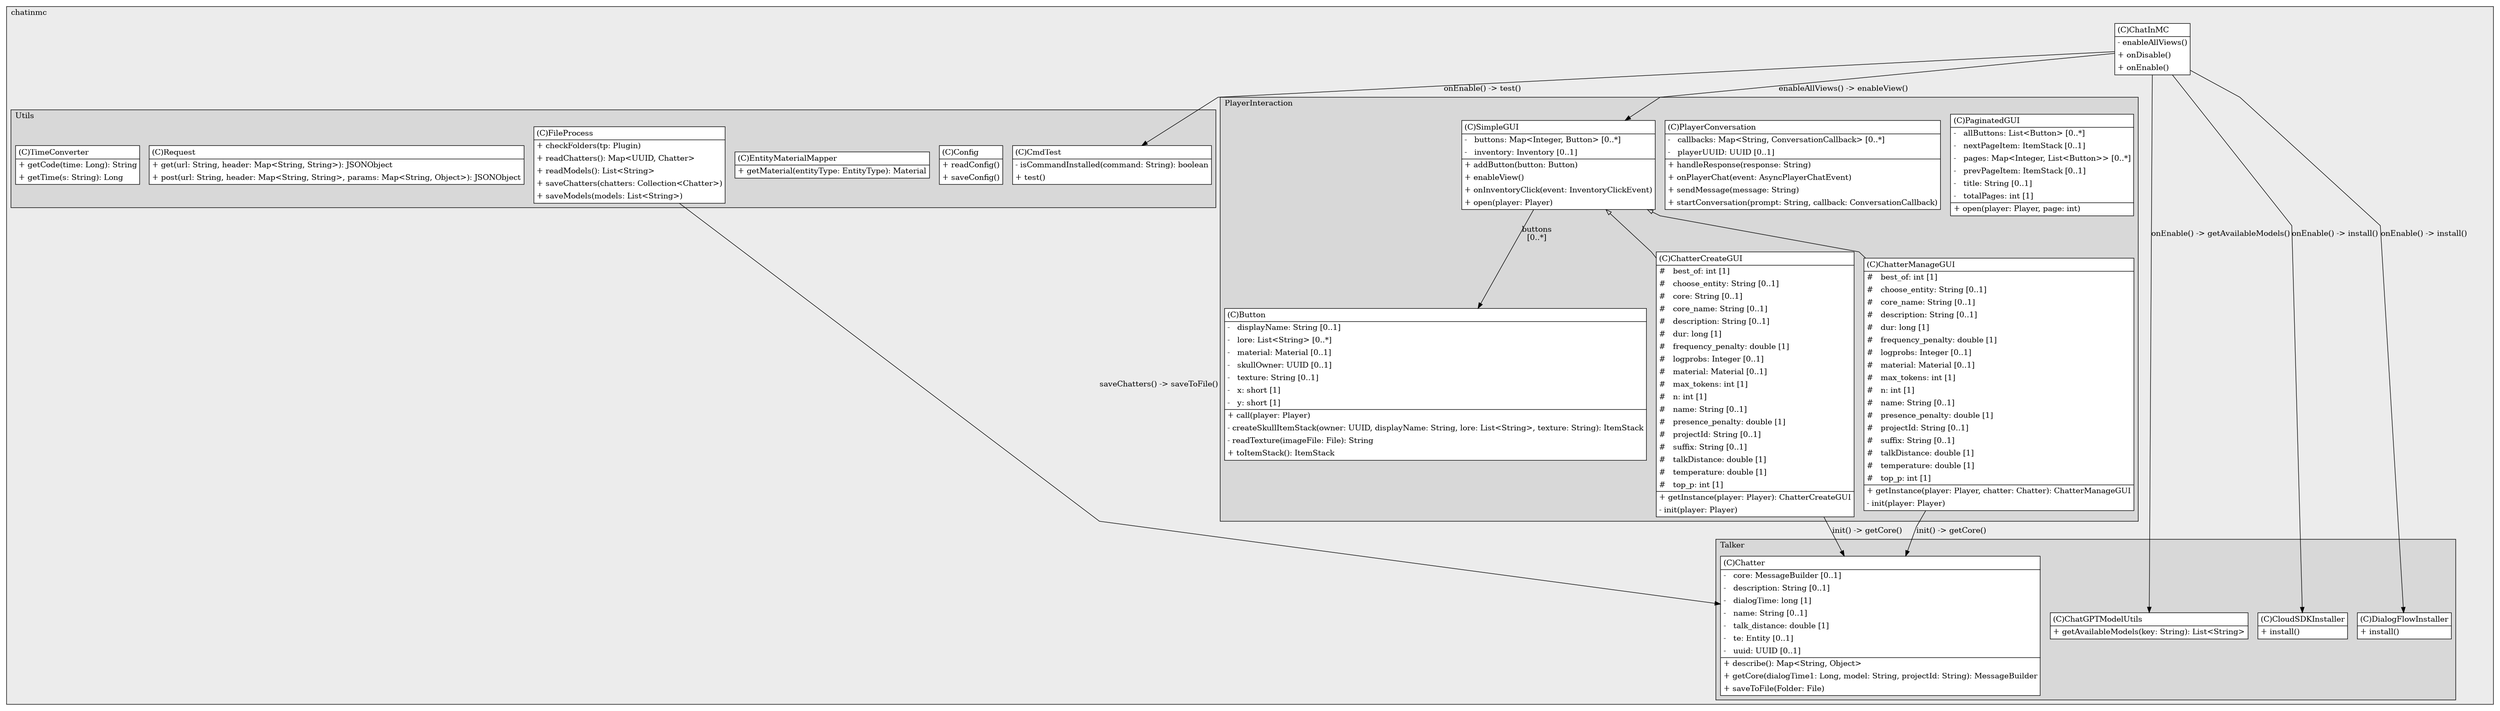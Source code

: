 @startuml

/' diagram meta data start
config=StructureConfiguration;
{
  "projectClassification": {
    "searchMode": "OpenProject", // OpenProject, AllProjects
    "includedProjects": "",
    "pathEndKeywords": "*.impl",
    "isClientPath": "",
    "isClientName": "",
    "isTestPath": "",
    "isTestName": "",
    "isMappingPath": "",
    "isMappingName": "",
    "isDataAccessPath": "",
    "isDataAccessName": "",
    "isDataStructurePath": "",
    "isDataStructureName": "",
    "isInterfaceStructuresPath": "",
    "isInterfaceStructuresName": "",
    "isEntryPointPath": "",
    "isEntryPointName": "",
    "treatFinalFieldsAsMandatory": false
  },
  "graphRestriction": {
    "classPackageExcludeFilter": "",
    "classPackageIncludeFilter": "",
    "classNameExcludeFilter": "",
    "classNameIncludeFilter": "",
    "methodNameExcludeFilter": "",
    "methodNameIncludeFilter": "",
    "removeByInheritance": "", // inheritance/annotation based filtering is done in a second step
    "removeByAnnotation": "",
    "removeByClassPackage": "", // cleanup the graph after inheritance/annotation based filtering is done
    "removeByClassName": "",
    "cutMappings": false,
    "cutEnum": true,
    "cutTests": true,
    "cutClient": true,
    "cutDataAccess": false,
    "cutInterfaceStructures": false,
    "cutDataStructures": false,
    "cutGetterAndSetter": true,
    "cutConstructors": true
  },
  "graphTraversal": {
    "forwardDepth": 3,
    "backwardDepth": 3,
    "classPackageExcludeFilter": "",
    "classPackageIncludeFilter": "",
    "classNameExcludeFilter": "",
    "classNameIncludeFilter": "",
    "methodNameExcludeFilter": "",
    "methodNameIncludeFilter": "",
    "hideMappings": false,
    "hideDataStructures": false,
    "hidePrivateMethods": true,
    "hideInterfaceCalls": false, // indirection: implementation -> interface (is hidden) -> implementation
    "onlyShowApplicationEntryPoints": false, // root node is included
    "useMethodCallsForStructureDiagram": "ForwardOnly" // ForwardOnly, BothDirections, No
  },
  "details": {
    "aggregation": "GroupByClass", // ByClass, GroupByClass, None
    "showClassGenericTypes": true,
    "showMethods": true,
    "showMethodParameterNames": true,
    "showMethodParameterTypes": true,
    "showMethodReturnType": true,
    "showPackageLevels": 2,
    "showDetailedClassStructure": true
  },
  "rootClass": "ltseed.chatinmc.ChatInMC",
  "extensionCallbackMethod": "" // qualified.class.name#methodName - signature: public static String method(String)
}
diagram meta data end '/



digraph g {
    rankdir="TB"
    splines=polyline
    

'nodes 
subgraph cluster_1438026963 { 
   	label=chatinmc
	labeljust=l
	fillcolor="#ececec"
	style=filled
   
   ChatInMC1813016792[
	label=<<TABLE BORDER="1" CELLBORDER="0" CELLPADDING="4" CELLSPACING="0">
<TR><TD ALIGN="LEFT" >(C)ChatInMC</TD></TR>
<HR/>
<TR><TD ALIGN="LEFT" >- enableAllViews()</TD></TR>
<TR><TD ALIGN="LEFT" >+ onDisable()</TD></TR>
<TR><TD ALIGN="LEFT" >+ onEnable()</TD></TR>
</TABLE>>
	style=filled
	margin=0
	shape=plaintext
	fillcolor="#FFFFFF"
];

subgraph cluster_1966903370 { 
   	label=Utils
	labeljust=l
	fillcolor="#d8d8d8"
	style=filled
   
   CmdTest685466037[
	label=<<TABLE BORDER="1" CELLBORDER="0" CELLPADDING="4" CELLSPACING="0">
<TR><TD ALIGN="LEFT" >(C)CmdTest</TD></TR>
<HR/>
<TR><TD ALIGN="LEFT" >- isCommandInstalled(command: String): boolean</TD></TR>
<TR><TD ALIGN="LEFT" >+ test()</TD></TR>
</TABLE>>
	style=filled
	margin=0
	shape=plaintext
	fillcolor="#FFFFFF"
];

Config685466037[
	label=<<TABLE BORDER="1" CELLBORDER="0" CELLPADDING="4" CELLSPACING="0">
<TR><TD ALIGN="LEFT" >(C)Config</TD></TR>
<HR/>
<TR><TD ALIGN="LEFT" >+ readConfig()</TD></TR>
<TR><TD ALIGN="LEFT" >+ saveConfig()</TD></TR>
</TABLE>>
	style=filled
	margin=0
	shape=plaintext
	fillcolor="#FFFFFF"
];

EntityMaterialMapper685466037[
	label=<<TABLE BORDER="1" CELLBORDER="0" CELLPADDING="4" CELLSPACING="0">
<TR><TD ALIGN="LEFT" >(C)EntityMaterialMapper</TD></TR>
<HR/>
<TR><TD ALIGN="LEFT" >+ getMaterial(entityType: EntityType): Material</TD></TR>
</TABLE>>
	style=filled
	margin=0
	shape=plaintext
	fillcolor="#FFFFFF"
];

FileProcess685466037[
	label=<<TABLE BORDER="1" CELLBORDER="0" CELLPADDING="4" CELLSPACING="0">
<TR><TD ALIGN="LEFT" >(C)FileProcess</TD></TR>
<HR/>
<TR><TD ALIGN="LEFT" >+ checkFolders(tp: Plugin)</TD></TR>
<TR><TD ALIGN="LEFT" >+ readChatters(): Map&lt;UUID, Chatter&gt;</TD></TR>
<TR><TD ALIGN="LEFT" >+ readModels(): List&lt;String&gt;</TD></TR>
<TR><TD ALIGN="LEFT" >+ saveChatters(chatters: Collection&lt;Chatter&gt;)</TD></TR>
<TR><TD ALIGN="LEFT" >+ saveModels(models: List&lt;String&gt;)</TD></TR>
</TABLE>>
	style=filled
	margin=0
	shape=plaintext
	fillcolor="#FFFFFF"
];

Request685466037[
	label=<<TABLE BORDER="1" CELLBORDER="0" CELLPADDING="4" CELLSPACING="0">
<TR><TD ALIGN="LEFT" >(C)Request</TD></TR>
<HR/>
<TR><TD ALIGN="LEFT" >+ get(url: String, header: Map&lt;String, String&gt;): JSONObject</TD></TR>
<TR><TD ALIGN="LEFT" >+ post(url: String, header: Map&lt;String, String&gt;, params: Map&lt;String, Object&gt;): JSONObject</TD></TR>
</TABLE>>
	style=filled
	margin=0
	shape=plaintext
	fillcolor="#FFFFFF"
];

TimeConverter685466037[
	label=<<TABLE BORDER="1" CELLBORDER="0" CELLPADDING="4" CELLSPACING="0">
<TR><TD ALIGN="LEFT" >(C)TimeConverter</TD></TR>
<HR/>
<TR><TD ALIGN="LEFT" >+ getCode(time: Long): String</TD></TR>
<TR><TD ALIGN="LEFT" >+ getTime(s: String): Long</TD></TR>
</TABLE>>
	style=filled
	margin=0
	shape=plaintext
	fillcolor="#FFFFFF"
];
} 

subgraph cluster_470348790 { 
   	label=PlayerInteraction
	labeljust=l
	fillcolor="#d8d8d8"
	style=filled
   
   Button689662904[
	label=<<TABLE BORDER="1" CELLBORDER="0" CELLPADDING="4" CELLSPACING="0">
<TR><TD ALIGN="LEFT" >(C)Button</TD></TR>
<HR/>
<TR><TD ALIGN="LEFT" >-   displayName: String [0..1]</TD></TR>
<TR><TD ALIGN="LEFT" >-   lore: List&lt;String&gt; [0..*]</TD></TR>
<TR><TD ALIGN="LEFT" >-   material: Material [0..1]</TD></TR>
<TR><TD ALIGN="LEFT" >-   skullOwner: UUID [0..1]</TD></TR>
<TR><TD ALIGN="LEFT" >-   texture: String [0..1]</TD></TR>
<TR><TD ALIGN="LEFT" >-   x: short [1]</TD></TR>
<TR><TD ALIGN="LEFT" >-   y: short [1]</TD></TR>
<HR/>
<TR><TD ALIGN="LEFT" >+ call(player: Player)</TD></TR>
<TR><TD ALIGN="LEFT" >- createSkullItemStack(owner: UUID, displayName: String, lore: List&lt;String&gt;, texture: String): ItemStack</TD></TR>
<TR><TD ALIGN="LEFT" >- readTexture(imageFile: File): String</TD></TR>
<TR><TD ALIGN="LEFT" >+ toItemStack(): ItemStack</TD></TR>
</TABLE>>
	style=filled
	margin=0
	shape=plaintext
	fillcolor="#FFFFFF"
];

ChatterCreateGUI1411321477[
	label=<<TABLE BORDER="1" CELLBORDER="0" CELLPADDING="4" CELLSPACING="0">
<TR><TD ALIGN="LEFT" >(C)ChatterCreateGUI</TD></TR>
<HR/>
<TR><TD ALIGN="LEFT" >#   best_of: int [1]</TD></TR>
<TR><TD ALIGN="LEFT" >#   choose_entity: String [0..1]</TD></TR>
<TR><TD ALIGN="LEFT" >#   core: String [0..1]</TD></TR>
<TR><TD ALIGN="LEFT" >#   core_name: String [0..1]</TD></TR>
<TR><TD ALIGN="LEFT" >#   description: String [0..1]</TD></TR>
<TR><TD ALIGN="LEFT" >#   dur: long [1]</TD></TR>
<TR><TD ALIGN="LEFT" >#   frequency_penalty: double [1]</TD></TR>
<TR><TD ALIGN="LEFT" >#   logprobs: Integer [0..1]</TD></TR>
<TR><TD ALIGN="LEFT" >#   material: Material [0..1]</TD></TR>
<TR><TD ALIGN="LEFT" >#   max_tokens: int [1]</TD></TR>
<TR><TD ALIGN="LEFT" >#   n: int [1]</TD></TR>
<TR><TD ALIGN="LEFT" >#   name: String [0..1]</TD></TR>
<TR><TD ALIGN="LEFT" >#   presence_penalty: double [1]</TD></TR>
<TR><TD ALIGN="LEFT" >#   projectId: String [0..1]</TD></TR>
<TR><TD ALIGN="LEFT" >#   suffix: String [0..1]</TD></TR>
<TR><TD ALIGN="LEFT" >#   talkDistance: double [1]</TD></TR>
<TR><TD ALIGN="LEFT" >#   temperature: double [1]</TD></TR>
<TR><TD ALIGN="LEFT" >#   top_p: int [1]</TD></TR>
<HR/>
<TR><TD ALIGN="LEFT" >+ getInstance(player: Player): ChatterCreateGUI</TD></TR>
<TR><TD ALIGN="LEFT" >- init(player: Player)</TD></TR>
</TABLE>>
	style=filled
	margin=0
	shape=plaintext
	fillcolor="#FFFFFF"
];

ChatterManageGUI1411321477[
	label=<<TABLE BORDER="1" CELLBORDER="0" CELLPADDING="4" CELLSPACING="0">
<TR><TD ALIGN="LEFT" >(C)ChatterManageGUI</TD></TR>
<HR/>
<TR><TD ALIGN="LEFT" >#   best_of: int [1]</TD></TR>
<TR><TD ALIGN="LEFT" >#   choose_entity: String [0..1]</TD></TR>
<TR><TD ALIGN="LEFT" >#   core_name: String [0..1]</TD></TR>
<TR><TD ALIGN="LEFT" >#   description: String [0..1]</TD></TR>
<TR><TD ALIGN="LEFT" >#   dur: long [1]</TD></TR>
<TR><TD ALIGN="LEFT" >#   frequency_penalty: double [1]</TD></TR>
<TR><TD ALIGN="LEFT" >#   logprobs: Integer [0..1]</TD></TR>
<TR><TD ALIGN="LEFT" >#   material: Material [0..1]</TD></TR>
<TR><TD ALIGN="LEFT" >#   max_tokens: int [1]</TD></TR>
<TR><TD ALIGN="LEFT" >#   n: int [1]</TD></TR>
<TR><TD ALIGN="LEFT" >#   name: String [0..1]</TD></TR>
<TR><TD ALIGN="LEFT" >#   presence_penalty: double [1]</TD></TR>
<TR><TD ALIGN="LEFT" >#   projectId: String [0..1]</TD></TR>
<TR><TD ALIGN="LEFT" >#   suffix: String [0..1]</TD></TR>
<TR><TD ALIGN="LEFT" >#   talkDistance: double [1]</TD></TR>
<TR><TD ALIGN="LEFT" >#   temperature: double [1]</TD></TR>
<TR><TD ALIGN="LEFT" >#   top_p: int [1]</TD></TR>
<HR/>
<TR><TD ALIGN="LEFT" >+ getInstance(player: Player, chatter: Chatter): ChatterManageGUI</TD></TR>
<TR><TD ALIGN="LEFT" >- init(player: Player)</TD></TR>
</TABLE>>
	style=filled
	margin=0
	shape=plaintext
	fillcolor="#FFFFFF"
];

PaginatedGUI689662904[
	label=<<TABLE BORDER="1" CELLBORDER="0" CELLPADDING="4" CELLSPACING="0">
<TR><TD ALIGN="LEFT" >(C)PaginatedGUI</TD></TR>
<HR/>
<TR><TD ALIGN="LEFT" >-   allButtons: List&lt;Button&gt; [0..*]</TD></TR>
<TR><TD ALIGN="LEFT" >-   nextPageItem: ItemStack [0..1]</TD></TR>
<TR><TD ALIGN="LEFT" >-   pages: Map&lt;Integer, List&lt;Button&gt;&gt; [0..*]</TD></TR>
<TR><TD ALIGN="LEFT" >-   prevPageItem: ItemStack [0..1]</TD></TR>
<TR><TD ALIGN="LEFT" >-   title: String [0..1]</TD></TR>
<TR><TD ALIGN="LEFT" >-   totalPages: int [1]</TD></TR>
<HR/>
<TR><TD ALIGN="LEFT" >+ open(player: Player, page: int)</TD></TR>
</TABLE>>
	style=filled
	margin=0
	shape=plaintext
	fillcolor="#FFFFFF"
];

PlayerConversation1012394763[
	label=<<TABLE BORDER="1" CELLBORDER="0" CELLPADDING="4" CELLSPACING="0">
<TR><TD ALIGN="LEFT" >(C)PlayerConversation</TD></TR>
<HR/>
<TR><TD ALIGN="LEFT" >-   callbacks: Map&lt;String, ConversationCallback&gt; [0..*]</TD></TR>
<TR><TD ALIGN="LEFT" >-   playerUUID: UUID [0..1]</TD></TR>
<HR/>
<TR><TD ALIGN="LEFT" >+ handleResponse(response: String)</TD></TR>
<TR><TD ALIGN="LEFT" >+ onPlayerChat(event: AsyncPlayerChatEvent)</TD></TR>
<TR><TD ALIGN="LEFT" >+ sendMessage(message: String)</TD></TR>
<TR><TD ALIGN="LEFT" >+ startConversation(prompt: String, callback: ConversationCallback)</TD></TR>
</TABLE>>
	style=filled
	margin=0
	shape=plaintext
	fillcolor="#FFFFFF"
];

SimpleGUI689662904[
	label=<<TABLE BORDER="1" CELLBORDER="0" CELLPADDING="4" CELLSPACING="0">
<TR><TD ALIGN="LEFT" >(C)SimpleGUI</TD></TR>
<HR/>
<TR><TD ALIGN="LEFT" >-   buttons: Map&lt;Integer, Button&gt; [0..*]</TD></TR>
<TR><TD ALIGN="LEFT" >-   inventory: Inventory [0..1]</TD></TR>
<HR/>
<TR><TD ALIGN="LEFT" >+ addButton(button: Button)</TD></TR>
<TR><TD ALIGN="LEFT" >+ enableView()</TD></TR>
<TR><TD ALIGN="LEFT" >+ onInventoryClick(event: InventoryClickEvent)</TD></TR>
<TR><TD ALIGN="LEFT" >+ open(player: Player)</TD></TR>
</TABLE>>
	style=filled
	margin=0
	shape=plaintext
	fillcolor="#FFFFFF"
];
} 

subgraph cluster_890550284 { 
   	label=Talker
	labeljust=l
	fillcolor="#d8d8d8"
	style=filled
   
   ChatGPTModelUtils1485060316[
	label=<<TABLE BORDER="1" CELLBORDER="0" CELLPADDING="4" CELLSPACING="0">
<TR><TD ALIGN="LEFT" >(C)ChatGPTModelUtils</TD></TR>
<HR/>
<TR><TD ALIGN="LEFT" >+ getAvailableModels(key: String): List&lt;String&gt;</TD></TR>
</TABLE>>
	style=filled
	margin=0
	shape=plaintext
	fillcolor="#FFFFFF"
];

Chatter179301375[
	label=<<TABLE BORDER="1" CELLBORDER="0" CELLPADDING="4" CELLSPACING="0">
<TR><TD ALIGN="LEFT" >(C)Chatter</TD></TR>
<HR/>
<TR><TD ALIGN="LEFT" >-   core: MessageBuilder [0..1]</TD></TR>
<TR><TD ALIGN="LEFT" >-   description: String [0..1]</TD></TR>
<TR><TD ALIGN="LEFT" >-   dialogTime: long [1]</TD></TR>
<TR><TD ALIGN="LEFT" >-   name: String [0..1]</TD></TR>
<TR><TD ALIGN="LEFT" >-   talk_distance: double [1]</TD></TR>
<TR><TD ALIGN="LEFT" >-   te: Entity [0..1]</TD></TR>
<TR><TD ALIGN="LEFT" >-   uuid: UUID [0..1]</TD></TR>
<HR/>
<TR><TD ALIGN="LEFT" >+ describe(): Map&lt;String, Object&gt;</TD></TR>
<TR><TD ALIGN="LEFT" >+ getCore(dialogTime1: Long, model: String, projectId: String): MessageBuilder</TD></TR>
<TR><TD ALIGN="LEFT" >+ saveToFile(Folder: File)</TD></TR>
</TABLE>>
	style=filled
	margin=0
	shape=plaintext
	fillcolor="#FFFFFF"
];

CloudSDKInstaller1678276613[
	label=<<TABLE BORDER="1" CELLBORDER="0" CELLPADDING="4" CELLSPACING="0">
<TR><TD ALIGN="LEFT" >(C)CloudSDKInstaller</TD></TR>
<HR/>
<TR><TD ALIGN="LEFT" >+ install()</TD></TR>
</TABLE>>
	style=filled
	margin=0
	shape=plaintext
	fillcolor="#FFFFFF"
];

DialogFlowInstaller1678276613[
	label=<<TABLE BORDER="1" CELLBORDER="0" CELLPADDING="4" CELLSPACING="0">
<TR><TD ALIGN="LEFT" >(C)DialogFlowInstaller</TD></TR>
<HR/>
<TR><TD ALIGN="LEFT" >+ install()</TD></TR>
</TABLE>>
	style=filled
	margin=0
	shape=plaintext
	fillcolor="#FFFFFF"
];
} 
} 

'edges    
ChatInMC1813016792 -> ChatGPTModelUtils1485060316[label="onEnable() -> getAvailableModels()"];
ChatInMC1813016792 -> CloudSDKInstaller1678276613[label="onEnable() -> install()"];
ChatInMC1813016792 -> CmdTest685466037[label="onEnable() -> test()"];
ChatInMC1813016792 -> DialogFlowInstaller1678276613[label="onEnable() -> install()"];
ChatInMC1813016792 -> SimpleGUI689662904[label="enableAllViews() -> enableView()"];
ChatterCreateGUI1411321477 -> Chatter179301375[label="init() -> getCore()"];
ChatterManageGUI1411321477 -> Chatter179301375[label="init() -> getCore()"];
FileProcess685466037 -> Chatter179301375[label="saveChatters() -> saveToFile()"];
SimpleGUI689662904 -> Button689662904[label="buttons
[0..*]"];
SimpleGUI689662904 -> ChatterCreateGUI1411321477[arrowhead=none, arrowtail=empty, dir=both];
SimpleGUI689662904 -> ChatterManageGUI1411321477[arrowhead=none, arrowtail=empty, dir=both];
    
}
@enduml